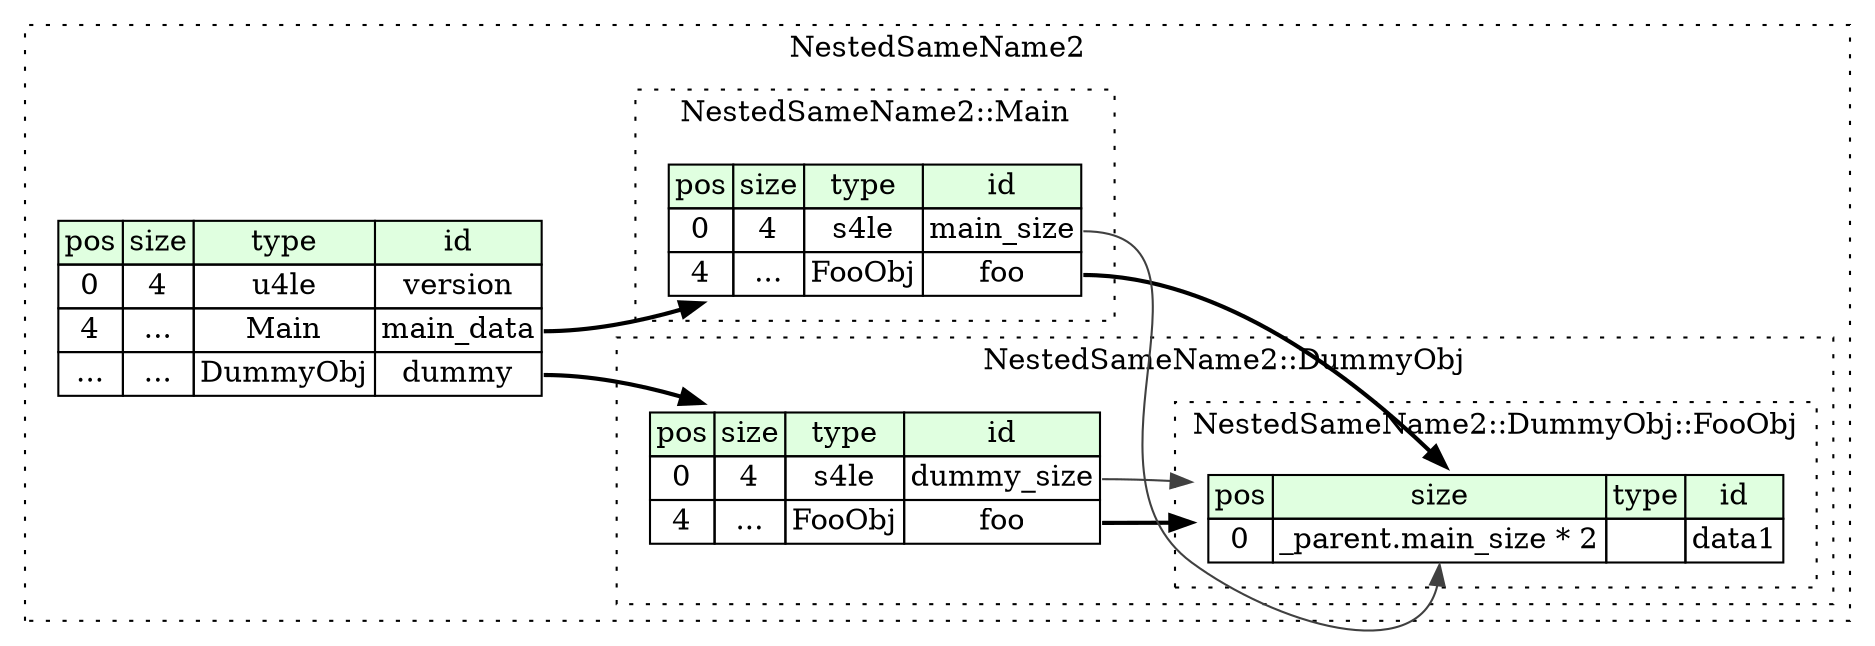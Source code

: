digraph {
	rankdir=LR;
	node [shape=plaintext];
	subgraph cluster__nested_same_name2 {
		label="NestedSameName2";
		graph[style=dotted];

		nested_same_name2__seq [label=<<TABLE BORDER="0" CELLBORDER="1" CELLSPACING="0">
			<TR><TD BGCOLOR="#E0FFE0">pos</TD><TD BGCOLOR="#E0FFE0">size</TD><TD BGCOLOR="#E0FFE0">type</TD><TD BGCOLOR="#E0FFE0">id</TD></TR>
			<TR><TD PORT="version_pos">0</TD><TD PORT="version_size">4</TD><TD>u4le</TD><TD PORT="version_type">version</TD></TR>
			<TR><TD PORT="main_data_pos">4</TD><TD PORT="main_data_size">...</TD><TD>Main</TD><TD PORT="main_data_type">main_data</TD></TR>
			<TR><TD PORT="dummy_pos">...</TD><TD PORT="dummy_size">...</TD><TD>DummyObj</TD><TD PORT="dummy_type">dummy</TD></TR>
		</TABLE>>];
		subgraph cluster__dummy_obj {
			label="NestedSameName2::DummyObj";
			graph[style=dotted];

			dummy_obj__seq [label=<<TABLE BORDER="0" CELLBORDER="1" CELLSPACING="0">
				<TR><TD BGCOLOR="#E0FFE0">pos</TD><TD BGCOLOR="#E0FFE0">size</TD><TD BGCOLOR="#E0FFE0">type</TD><TD BGCOLOR="#E0FFE0">id</TD></TR>
				<TR><TD PORT="dummy_size_pos">0</TD><TD PORT="dummy_size_size">4</TD><TD>s4le</TD><TD PORT="dummy_size_type">dummy_size</TD></TR>
				<TR><TD PORT="foo_pos">4</TD><TD PORT="foo_size">...</TD><TD>FooObj</TD><TD PORT="foo_type">foo</TD></TR>
			</TABLE>>];
			subgraph cluster__foo_obj {
				label="NestedSameName2::DummyObj::FooObj";
				graph[style=dotted];

				foo_obj__seq [label=<<TABLE BORDER="0" CELLBORDER="1" CELLSPACING="0">
					<TR><TD BGCOLOR="#E0FFE0">pos</TD><TD BGCOLOR="#E0FFE0">size</TD><TD BGCOLOR="#E0FFE0">type</TD><TD BGCOLOR="#E0FFE0">id</TD></TR>
					<TR><TD PORT="data2_pos">0</TD><TD PORT="data2_size">_parent.dummy_size * 2</TD><TD></TD><TD PORT="data2_type">data2</TD></TR>
				</TABLE>>];
			}
		}
		subgraph cluster__main {
			label="NestedSameName2::Main";
			graph[style=dotted];

			main__seq [label=<<TABLE BORDER="0" CELLBORDER="1" CELLSPACING="0">
				<TR><TD BGCOLOR="#E0FFE0">pos</TD><TD BGCOLOR="#E0FFE0">size</TD><TD BGCOLOR="#E0FFE0">type</TD><TD BGCOLOR="#E0FFE0">id</TD></TR>
				<TR><TD PORT="main_size_pos">0</TD><TD PORT="main_size_size">4</TD><TD>s4le</TD><TD PORT="main_size_type">main_size</TD></TR>
				<TR><TD PORT="foo_pos">4</TD><TD PORT="foo_size">...</TD><TD>FooObj</TD><TD PORT="foo_type">foo</TD></TR>
			</TABLE>>];
			subgraph cluster__foo_obj {
				label="NestedSameName2::Main::FooObj";
				graph[style=dotted];

				foo_obj__seq [label=<<TABLE BORDER="0" CELLBORDER="1" CELLSPACING="0">
					<TR><TD BGCOLOR="#E0FFE0">pos</TD><TD BGCOLOR="#E0FFE0">size</TD><TD BGCOLOR="#E0FFE0">type</TD><TD BGCOLOR="#E0FFE0">id</TD></TR>
					<TR><TD PORT="data1_pos">0</TD><TD PORT="data1_size">_parent.main_size * 2</TD><TD></TD><TD PORT="data1_type">data1</TD></TR>
				</TABLE>>];
			}
		}
	}
	nested_same_name2__seq:main_data_type -> main__seq [style=bold];
	nested_same_name2__seq:dummy_type -> dummy_obj__seq [style=bold];
	dummy_obj__seq:foo_type -> foo_obj__seq [style=bold];
	dummy_obj__seq:dummy_size_type -> foo_obj__seq:data2_size [color="#404040"];
	main__seq:foo_type -> foo_obj__seq [style=bold];
	main__seq:main_size_type -> foo_obj__seq:data1_size [color="#404040"];
}
